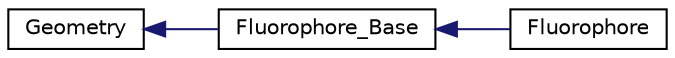 digraph "Graphical Class Hierarchy"
{
  edge [fontname="Helvetica",fontsize="10",labelfontname="Helvetica",labelfontsize="10"];
  node [fontname="Helvetica",fontsize="10",shape=record];
  rankdir="LR";
  Node0 [label="Geometry",height=0.2,width=0.4,color="black", fillcolor="white", style="filled",URL="$classGeometry.html"];
  Node0 -> Node1 [dir="back",color="midnightblue",fontsize="10",style="solid",fontname="Helvetica"];
  Node1 [label="Fluorophore_Base",height=0.2,width=0.4,color="black", fillcolor="white", style="filled",URL="$classFluorophore__Base.html"];
  Node1 -> Node2 [dir="back",color="midnightblue",fontsize="10",style="solid",fontname="Helvetica"];
  Node2 [label="Fluorophore",height=0.2,width=0.4,color="black", fillcolor="white", style="filled",URL="$classFluorophore.html"];
}
